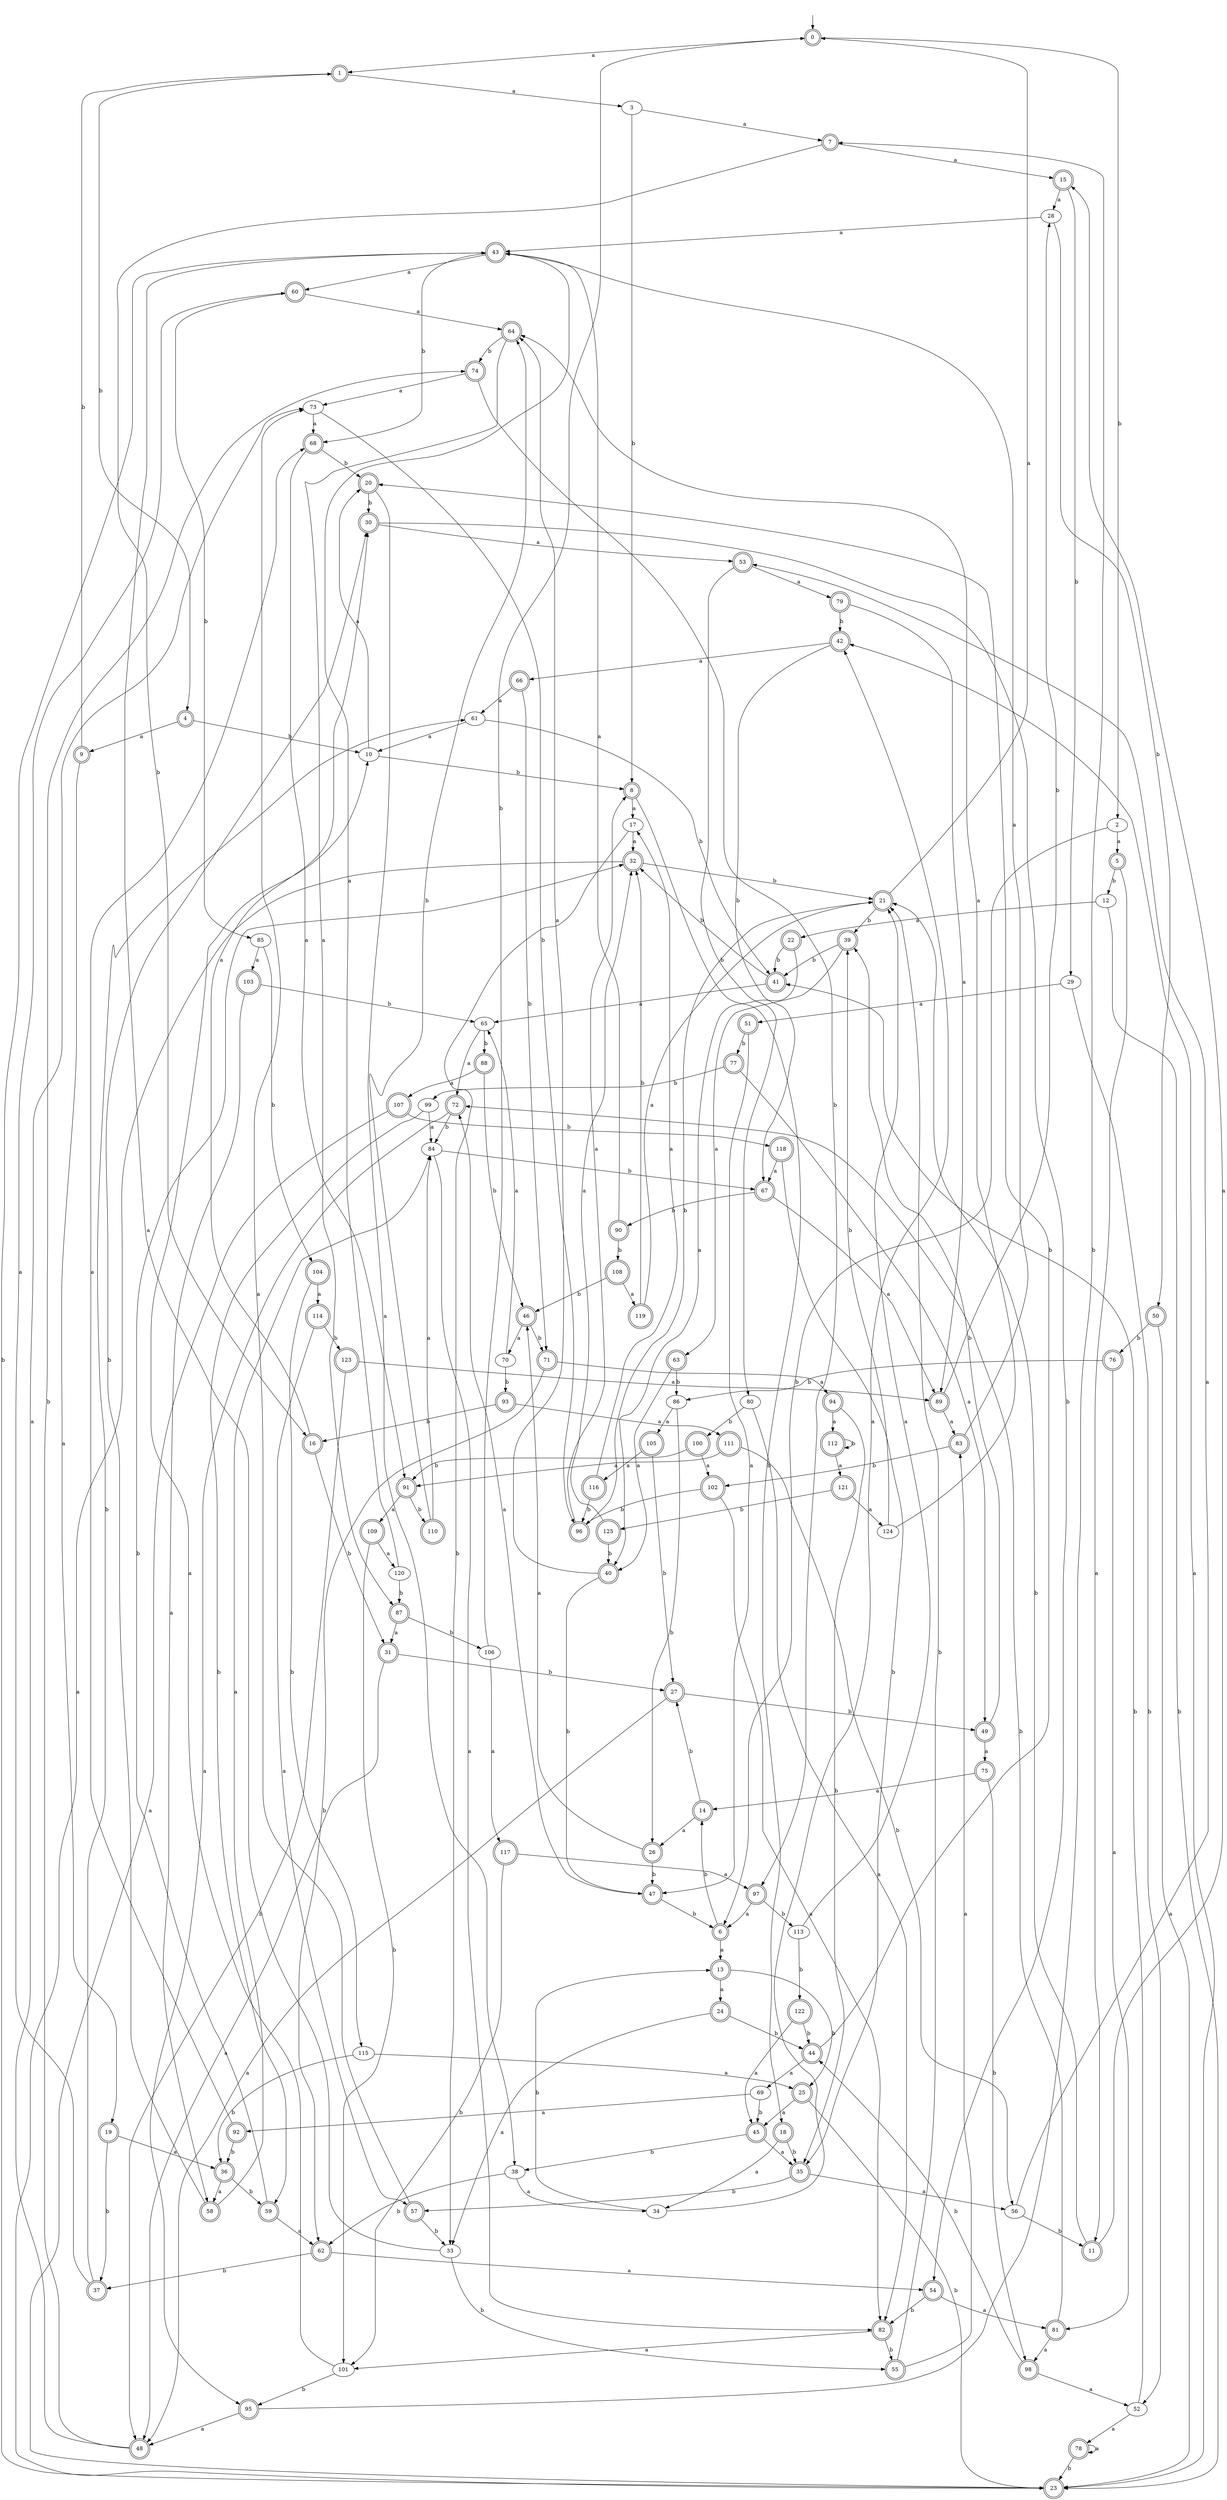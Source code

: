 digraph RandomDFA {
  __start0 [label="", shape=none];
  __start0 -> 0 [label=""];
  0 [shape=circle] [shape=doublecircle]
  0 -> 1 [label="a"]
  0 -> 2 [label="b"]
  1 [shape=doublecircle]
  1 -> 3 [label="a"]
  1 -> 4 [label="b"]
  2
  2 -> 5 [label="a"]
  2 -> 6 [label="b"]
  3
  3 -> 7 [label="a"]
  3 -> 8 [label="b"]
  4 [shape=doublecircle]
  4 -> 9 [label="a"]
  4 -> 10 [label="b"]
  5 [shape=doublecircle]
  5 -> 11 [label="a"]
  5 -> 12 [label="b"]
  6 [shape=doublecircle]
  6 -> 13 [label="a"]
  6 -> 14 [label="b"]
  7 [shape=doublecircle]
  7 -> 15 [label="a"]
  7 -> 16 [label="b"]
  8 [shape=doublecircle]
  8 -> 17 [label="a"]
  8 -> 18 [label="b"]
  9 [shape=doublecircle]
  9 -> 19 [label="a"]
  9 -> 1 [label="b"]
  10
  10 -> 20 [label="a"]
  10 -> 8 [label="b"]
  11 [shape=doublecircle]
  11 -> 15 [label="a"]
  11 -> 21 [label="b"]
  12
  12 -> 22 [label="a"]
  12 -> 23 [label="b"]
  13 [shape=doublecircle]
  13 -> 24 [label="a"]
  13 -> 25 [label="b"]
  14 [shape=doublecircle]
  14 -> 26 [label="a"]
  14 -> 27 [label="b"]
  15 [shape=doublecircle]
  15 -> 28 [label="a"]
  15 -> 29 [label="b"]
  16 [shape=doublecircle]
  16 -> 30 [label="a"]
  16 -> 31 [label="b"]
  17
  17 -> 32 [label="a"]
  17 -> 33 [label="b"]
  18 [shape=doublecircle]
  18 -> 34 [label="a"]
  18 -> 35 [label="b"]
  19 [shape=doublecircle]
  19 -> 36 [label="a"]
  19 -> 37 [label="b"]
  20 [shape=doublecircle]
  20 -> 38 [label="a"]
  20 -> 30 [label="b"]
  21 [shape=doublecircle]
  21 -> 0 [label="a"]
  21 -> 39 [label="b"]
  22 [shape=doublecircle]
  22 -> 40 [label="a"]
  22 -> 41 [label="b"]
  23 [shape=doublecircle]
  23 -> 42 [label="a"]
  23 -> 43 [label="b"]
  24 [shape=doublecircle]
  24 -> 33 [label="a"]
  24 -> 44 [label="b"]
  25 [shape=doublecircle]
  25 -> 45 [label="a"]
  25 -> 23 [label="b"]
  26 [shape=doublecircle]
  26 -> 46 [label="a"]
  26 -> 47 [label="b"]
  27 [shape=doublecircle]
  27 -> 48 [label="a"]
  27 -> 49 [label="b"]
  28
  28 -> 43 [label="a"]
  28 -> 50 [label="b"]
  29
  29 -> 51 [label="a"]
  29 -> 52 [label="b"]
  30 [shape=doublecircle]
  30 -> 53 [label="a"]
  30 -> 54 [label="b"]
  31 [shape=doublecircle]
  31 -> 48 [label="a"]
  31 -> 27 [label="b"]
  32 [shape=doublecircle]
  32 -> 23 [label="a"]
  32 -> 21 [label="b"]
  33
  33 -> 43 [label="a"]
  33 -> 55 [label="b"]
  34
  34 -> 42 [label="a"]
  34 -> 13 [label="b"]
  35 [shape=doublecircle]
  35 -> 56 [label="a"]
  35 -> 57 [label="b"]
  36 [shape=doublecircle]
  36 -> 58 [label="a"]
  36 -> 59 [label="b"]
  37 [shape=doublecircle]
  37 -> 60 [label="a"]
  37 -> 61 [label="b"]
  38
  38 -> 34 [label="a"]
  38 -> 62 [label="b"]
  39 [shape=doublecircle]
  39 -> 63 [label="a"]
  39 -> 41 [label="b"]
  40 [shape=doublecircle]
  40 -> 64 [label="a"]
  40 -> 47 [label="b"]
  41 [shape=doublecircle]
  41 -> 65 [label="a"]
  41 -> 32 [label="b"]
  42 [shape=doublecircle]
  42 -> 66 [label="a"]
  42 -> 67 [label="b"]
  43 [shape=doublecircle]
  43 -> 60 [label="a"]
  43 -> 68 [label="b"]
  44 [shape=doublecircle]
  44 -> 69 [label="a"]
  44 -> 20 [label="b"]
  45 [shape=doublecircle]
  45 -> 35 [label="a"]
  45 -> 38 [label="b"]
  46 [shape=doublecircle]
  46 -> 70 [label="a"]
  46 -> 71 [label="b"]
  47 [shape=doublecircle]
  47 -> 72 [label="a"]
  47 -> 6 [label="b"]
  48 [shape=doublecircle]
  48 -> 73 [label="a"]
  48 -> 74 [label="b"]
  49 [shape=doublecircle]
  49 -> 75 [label="a"]
  49 -> 39 [label="b"]
  50 [shape=doublecircle]
  50 -> 23 [label="a"]
  50 -> 76 [label="b"]
  51 [shape=doublecircle]
  51 -> 47 [label="a"]
  51 -> 77 [label="b"]
  52
  52 -> 78 [label="a"]
  52 -> 41 [label="b"]
  53 [shape=doublecircle]
  53 -> 79 [label="a"]
  53 -> 80 [label="b"]
  54 [shape=doublecircle]
  54 -> 81 [label="a"]
  54 -> 82 [label="b"]
  55 [shape=doublecircle]
  55 -> 83 [label="a"]
  55 -> 21 [label="b"]
  56
  56 -> 53 [label="a"]
  56 -> 11 [label="b"]
  57 [shape=doublecircle]
  57 -> 73 [label="a"]
  57 -> 33 [label="b"]
  58 [shape=doublecircle]
  58 -> 84 [label="a"]
  58 -> 30 [label="b"]
  59 [shape=doublecircle]
  59 -> 62 [label="a"]
  59 -> 32 [label="b"]
  60 [shape=doublecircle]
  60 -> 64 [label="a"]
  60 -> 85 [label="b"]
  61
  61 -> 10 [label="a"]
  61 -> 41 [label="b"]
  62 [shape=doublecircle]
  62 -> 54 [label="a"]
  62 -> 37 [label="b"]
  63 [shape=doublecircle]
  63 -> 40 [label="a"]
  63 -> 86 [label="b"]
  64 [shape=doublecircle]
  64 -> 87 [label="a"]
  64 -> 74 [label="b"]
  65
  65 -> 72 [label="a"]
  65 -> 88 [label="b"]
  66 [shape=doublecircle]
  66 -> 61 [label="a"]
  66 -> 71 [label="b"]
  67 [shape=doublecircle]
  67 -> 89 [label="a"]
  67 -> 90 [label="b"]
  68 [shape=doublecircle]
  68 -> 91 [label="a"]
  68 -> 20 [label="b"]
  69
  69 -> 92 [label="a"]
  69 -> 45 [label="b"]
  70
  70 -> 65 [label="a"]
  70 -> 93 [label="b"]
  71 [shape=doublecircle]
  71 -> 94 [label="a"]
  71 -> 62 [label="b"]
  72 [shape=doublecircle]
  72 -> 95 [label="a"]
  72 -> 84 [label="b"]
  73
  73 -> 68 [label="a"]
  73 -> 96 [label="b"]
  74 [shape=doublecircle]
  74 -> 73 [label="a"]
  74 -> 97 [label="b"]
  75 [shape=doublecircle]
  75 -> 14 [label="a"]
  75 -> 98 [label="b"]
  76 [shape=doublecircle]
  76 -> 81 [label="a"]
  76 -> 86 [label="b"]
  77 [shape=doublecircle]
  77 -> 49 [label="a"]
  77 -> 99 [label="b"]
  78 [shape=doublecircle]
  78 -> 78 [label="a"]
  78 -> 23 [label="b"]
  79 [shape=doublecircle]
  79 -> 89 [label="a"]
  79 -> 42 [label="b"]
  80
  80 -> 82 [label="a"]
  80 -> 100 [label="b"]
  81 [shape=doublecircle]
  81 -> 98 [label="a"]
  81 -> 72 [label="b"]
  82 [shape=doublecircle]
  82 -> 101 [label="a"]
  82 -> 55 [label="b"]
  83 [shape=doublecircle]
  83 -> 43 [label="a"]
  83 -> 102 [label="b"]
  84
  84 -> 82 [label="a"]
  84 -> 67 [label="b"]
  85
  85 -> 103 [label="a"]
  85 -> 104 [label="b"]
  86
  86 -> 105 [label="a"]
  86 -> 26 [label="b"]
  87 [shape=doublecircle]
  87 -> 31 [label="a"]
  87 -> 106 [label="b"]
  88 [shape=doublecircle]
  88 -> 107 [label="a"]
  88 -> 46 [label="b"]
  89 [shape=doublecircle]
  89 -> 83 [label="a"]
  89 -> 28 [label="b"]
  90 [shape=doublecircle]
  90 -> 43 [label="a"]
  90 -> 108 [label="b"]
  91 [shape=doublecircle]
  91 -> 109 [label="a"]
  91 -> 110 [label="b"]
  92 [shape=doublecircle]
  92 -> 68 [label="a"]
  92 -> 36 [label="b"]
  93 [shape=doublecircle]
  93 -> 111 [label="a"]
  93 -> 16 [label="b"]
  94 [shape=doublecircle]
  94 -> 112 [label="a"]
  94 -> 35 [label="b"]
  95 [shape=doublecircle]
  95 -> 48 [label="a"]
  95 -> 7 [label="b"]
  96 [shape=doublecircle]
  96 -> 8 [label="a"]
  96 -> 21 [label="b"]
  97 [shape=doublecircle]
  97 -> 6 [label="a"]
  97 -> 113 [label="b"]
  98 [shape=doublecircle]
  98 -> 52 [label="a"]
  98 -> 44 [label="b"]
  99
  99 -> 84 [label="a"]
  99 -> 59 [label="b"]
  100 [shape=doublecircle]
  100 -> 102 [label="a"]
  100 -> 91 [label="b"]
  101
  101 -> 10 [label="a"]
  101 -> 95 [label="b"]
  102 [shape=doublecircle]
  102 -> 82 [label="a"]
  102 -> 96 [label="b"]
  103 [shape=doublecircle]
  103 -> 58 [label="a"]
  103 -> 65 [label="b"]
  104 [shape=doublecircle]
  104 -> 114 [label="a"]
  104 -> 115 [label="b"]
  105 [shape=doublecircle]
  105 -> 116 [label="a"]
  105 -> 27 [label="b"]
  106
  106 -> 117 [label="a"]
  106 -> 0 [label="b"]
  107 [shape=doublecircle]
  107 -> 23 [label="a"]
  107 -> 118 [label="b"]
  108 [shape=doublecircle]
  108 -> 119 [label="a"]
  108 -> 46 [label="b"]
  109 [shape=doublecircle]
  109 -> 120 [label="a"]
  109 -> 101 [label="b"]
  110 [shape=doublecircle]
  110 -> 84 [label="a"]
  110 -> 64 [label="b"]
  111 [shape=doublecircle]
  111 -> 91 [label="a"]
  111 -> 56 [label="b"]
  112 [shape=doublecircle]
  112 -> 121 [label="a"]
  112 -> 112 [label="b"]
  113
  113 -> 21 [label="a"]
  113 -> 122 [label="b"]
  114 [shape=doublecircle]
  114 -> 57 [label="a"]
  114 -> 123 [label="b"]
  115
  115 -> 25 [label="a"]
  115 -> 36 [label="b"]
  116 [shape=doublecircle]
  116 -> 17 [label="a"]
  116 -> 96 [label="b"]
  117 [shape=doublecircle]
  117 -> 97 [label="a"]
  117 -> 101 [label="b"]
  118 [shape=doublecircle]
  118 -> 67 [label="a"]
  118 -> 35 [label="b"]
  119 [shape=doublecircle]
  119 -> 21 [label="a"]
  119 -> 32 [label="b"]
  120
  120 -> 43 [label="a"]
  120 -> 87 [label="b"]
  121 [shape=doublecircle]
  121 -> 124 [label="a"]
  121 -> 125 [label="b"]
  122 [shape=doublecircle]
  122 -> 45 [label="a"]
  122 -> 44 [label="b"]
  123 [shape=doublecircle]
  123 -> 89 [label="a"]
  123 -> 48 [label="b"]
  124
  124 -> 64 [label="a"]
  124 -> 39 [label="b"]
  125 [shape=doublecircle]
  125 -> 32 [label="a"]
  125 -> 40 [label="b"]
}
